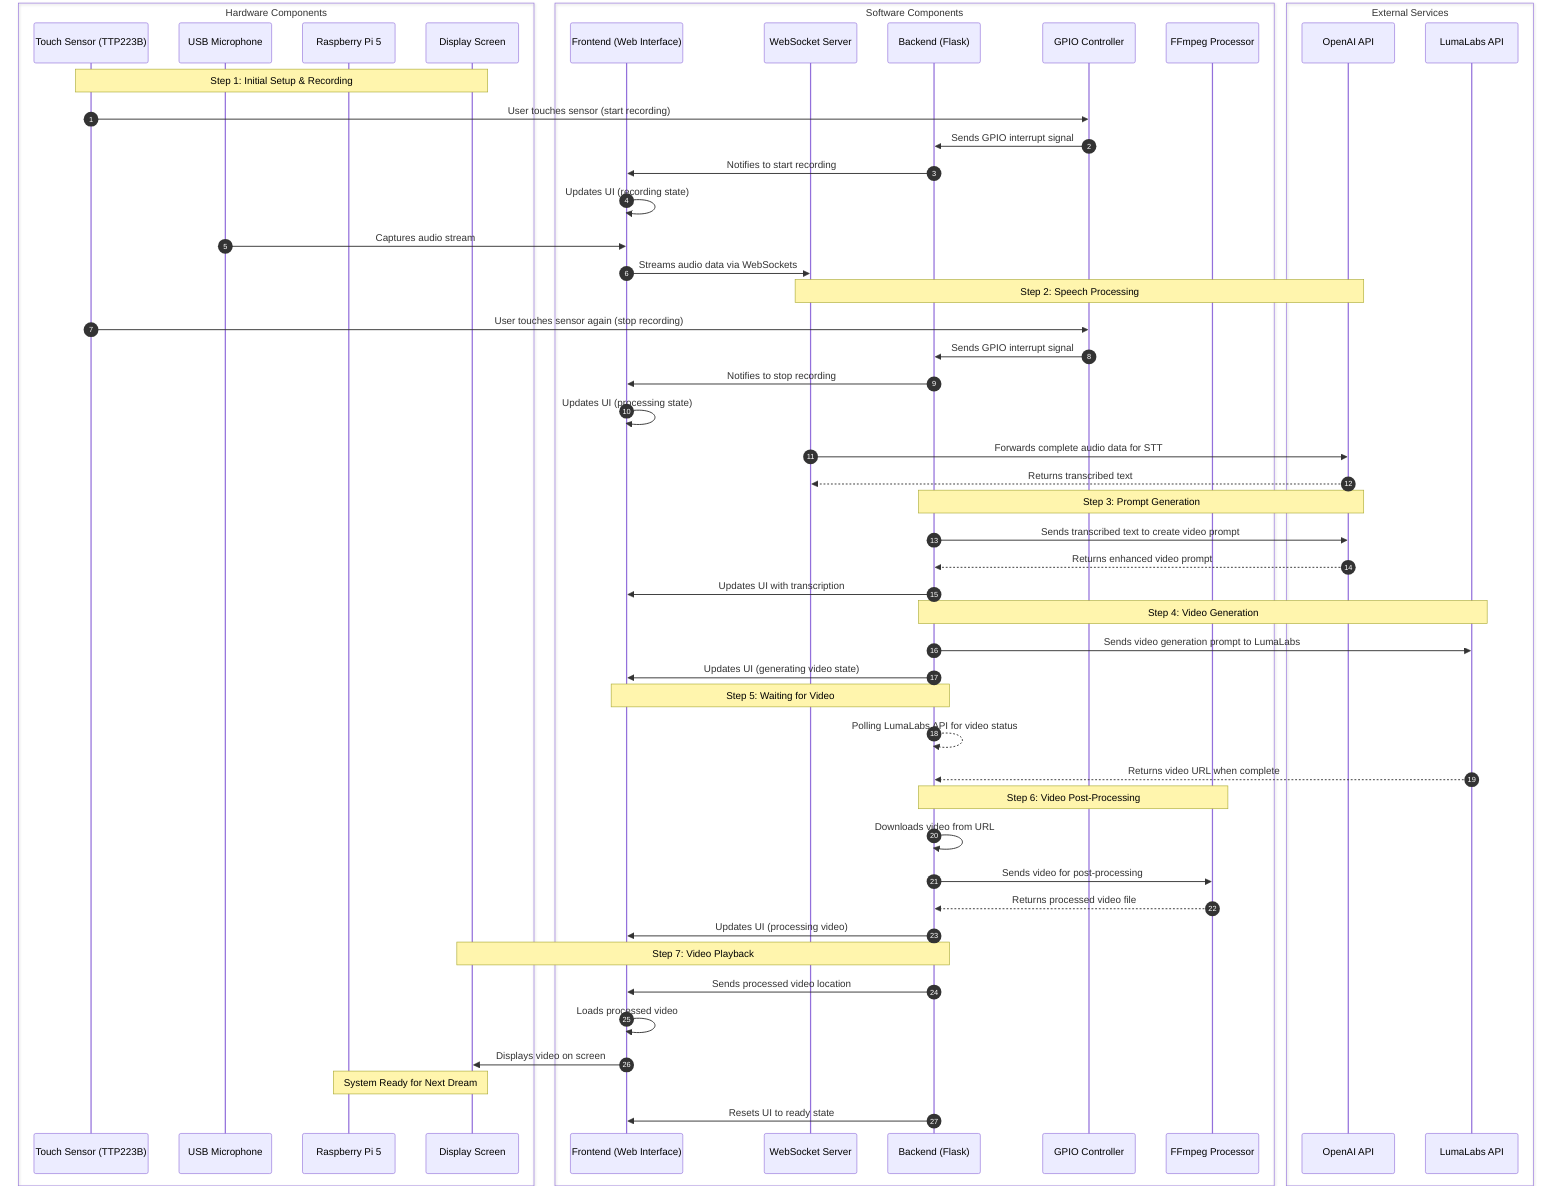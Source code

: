 sequenceDiagram
    autonumber
    
    box Hardware Components
        participant TS as Touch Sensor (TTP223B)
        participant MIC as USB Microphone
        participant RPI as Raspberry Pi 5
        participant SCRN as Display Screen
    end
    
    box Software Components
        participant FE as Frontend (Web Interface)
        participant WS as WebSocket Server
        participant BE as Backend (Flask)
        participant GP as GPIO Controller
        participant FFMPEG as FFmpeg Processor
    end
    
    box External Services
        participant OpenAI as OpenAI API
        participant LL as LumaLabs API
    end
    
    Note over TS,SCRN: Step 1: Initial Setup & Recording
    TS ->> GP: User touches sensor (start recording)
    GP ->> BE: Sends GPIO interrupt signal
    BE ->> FE: Notifies to start recording
    FE ->> FE: Updates UI (recording state)
    MIC ->> FE: Captures audio stream
    FE ->> WS: Streams audio data via WebSockets
    
    Note over WS,OpenAI: Step 2: Speech Processing
    TS ->> GP: User touches sensor again (stop recording)
    GP ->> BE: Sends GPIO interrupt signal
    BE ->> FE: Notifies to stop recording
    FE ->> FE: Updates UI (processing state)
    WS ->> OpenAI: Forwards complete audio data for STT
    OpenAI -->> WS: Returns transcribed text
    
    Note over BE,OpenAI: Step 3: Prompt Generation
    BE ->> OpenAI: Sends transcribed text to create video prompt
    OpenAI -->> BE: Returns enhanced video prompt
    BE ->> FE: Updates UI with transcription
    
    Note over BE,LL: Step 4: Video Generation
    BE ->> LL: Sends video generation prompt to LumaLabs
    BE ->> FE: Updates UI (generating video state)
    
    Note over BE,FE: Step 5: Waiting for Video
    BE -->> BE: Polling LumaLabs API for video status
    LL -->> BE: Returns video URL when complete
    
    Note over BE,FFMPEG: Step 6: Video Post-Processing
    BE ->> BE: Downloads video from URL
    BE ->> FFMPEG: Sends video for post-processing
    FFMPEG -->> BE: Returns processed video file
    BE ->> FE: Updates UI (processing video)
    
    Note over BE,SCRN: Step 7: Video Playback
    BE ->> FE: Sends processed video location
    FE ->> FE: Loads processed video
    FE ->> SCRN: Displays video on screen
    
    Note over RPI,SCRN: System Ready for Next Dream
    BE ->> FE: Resets UI to ready state